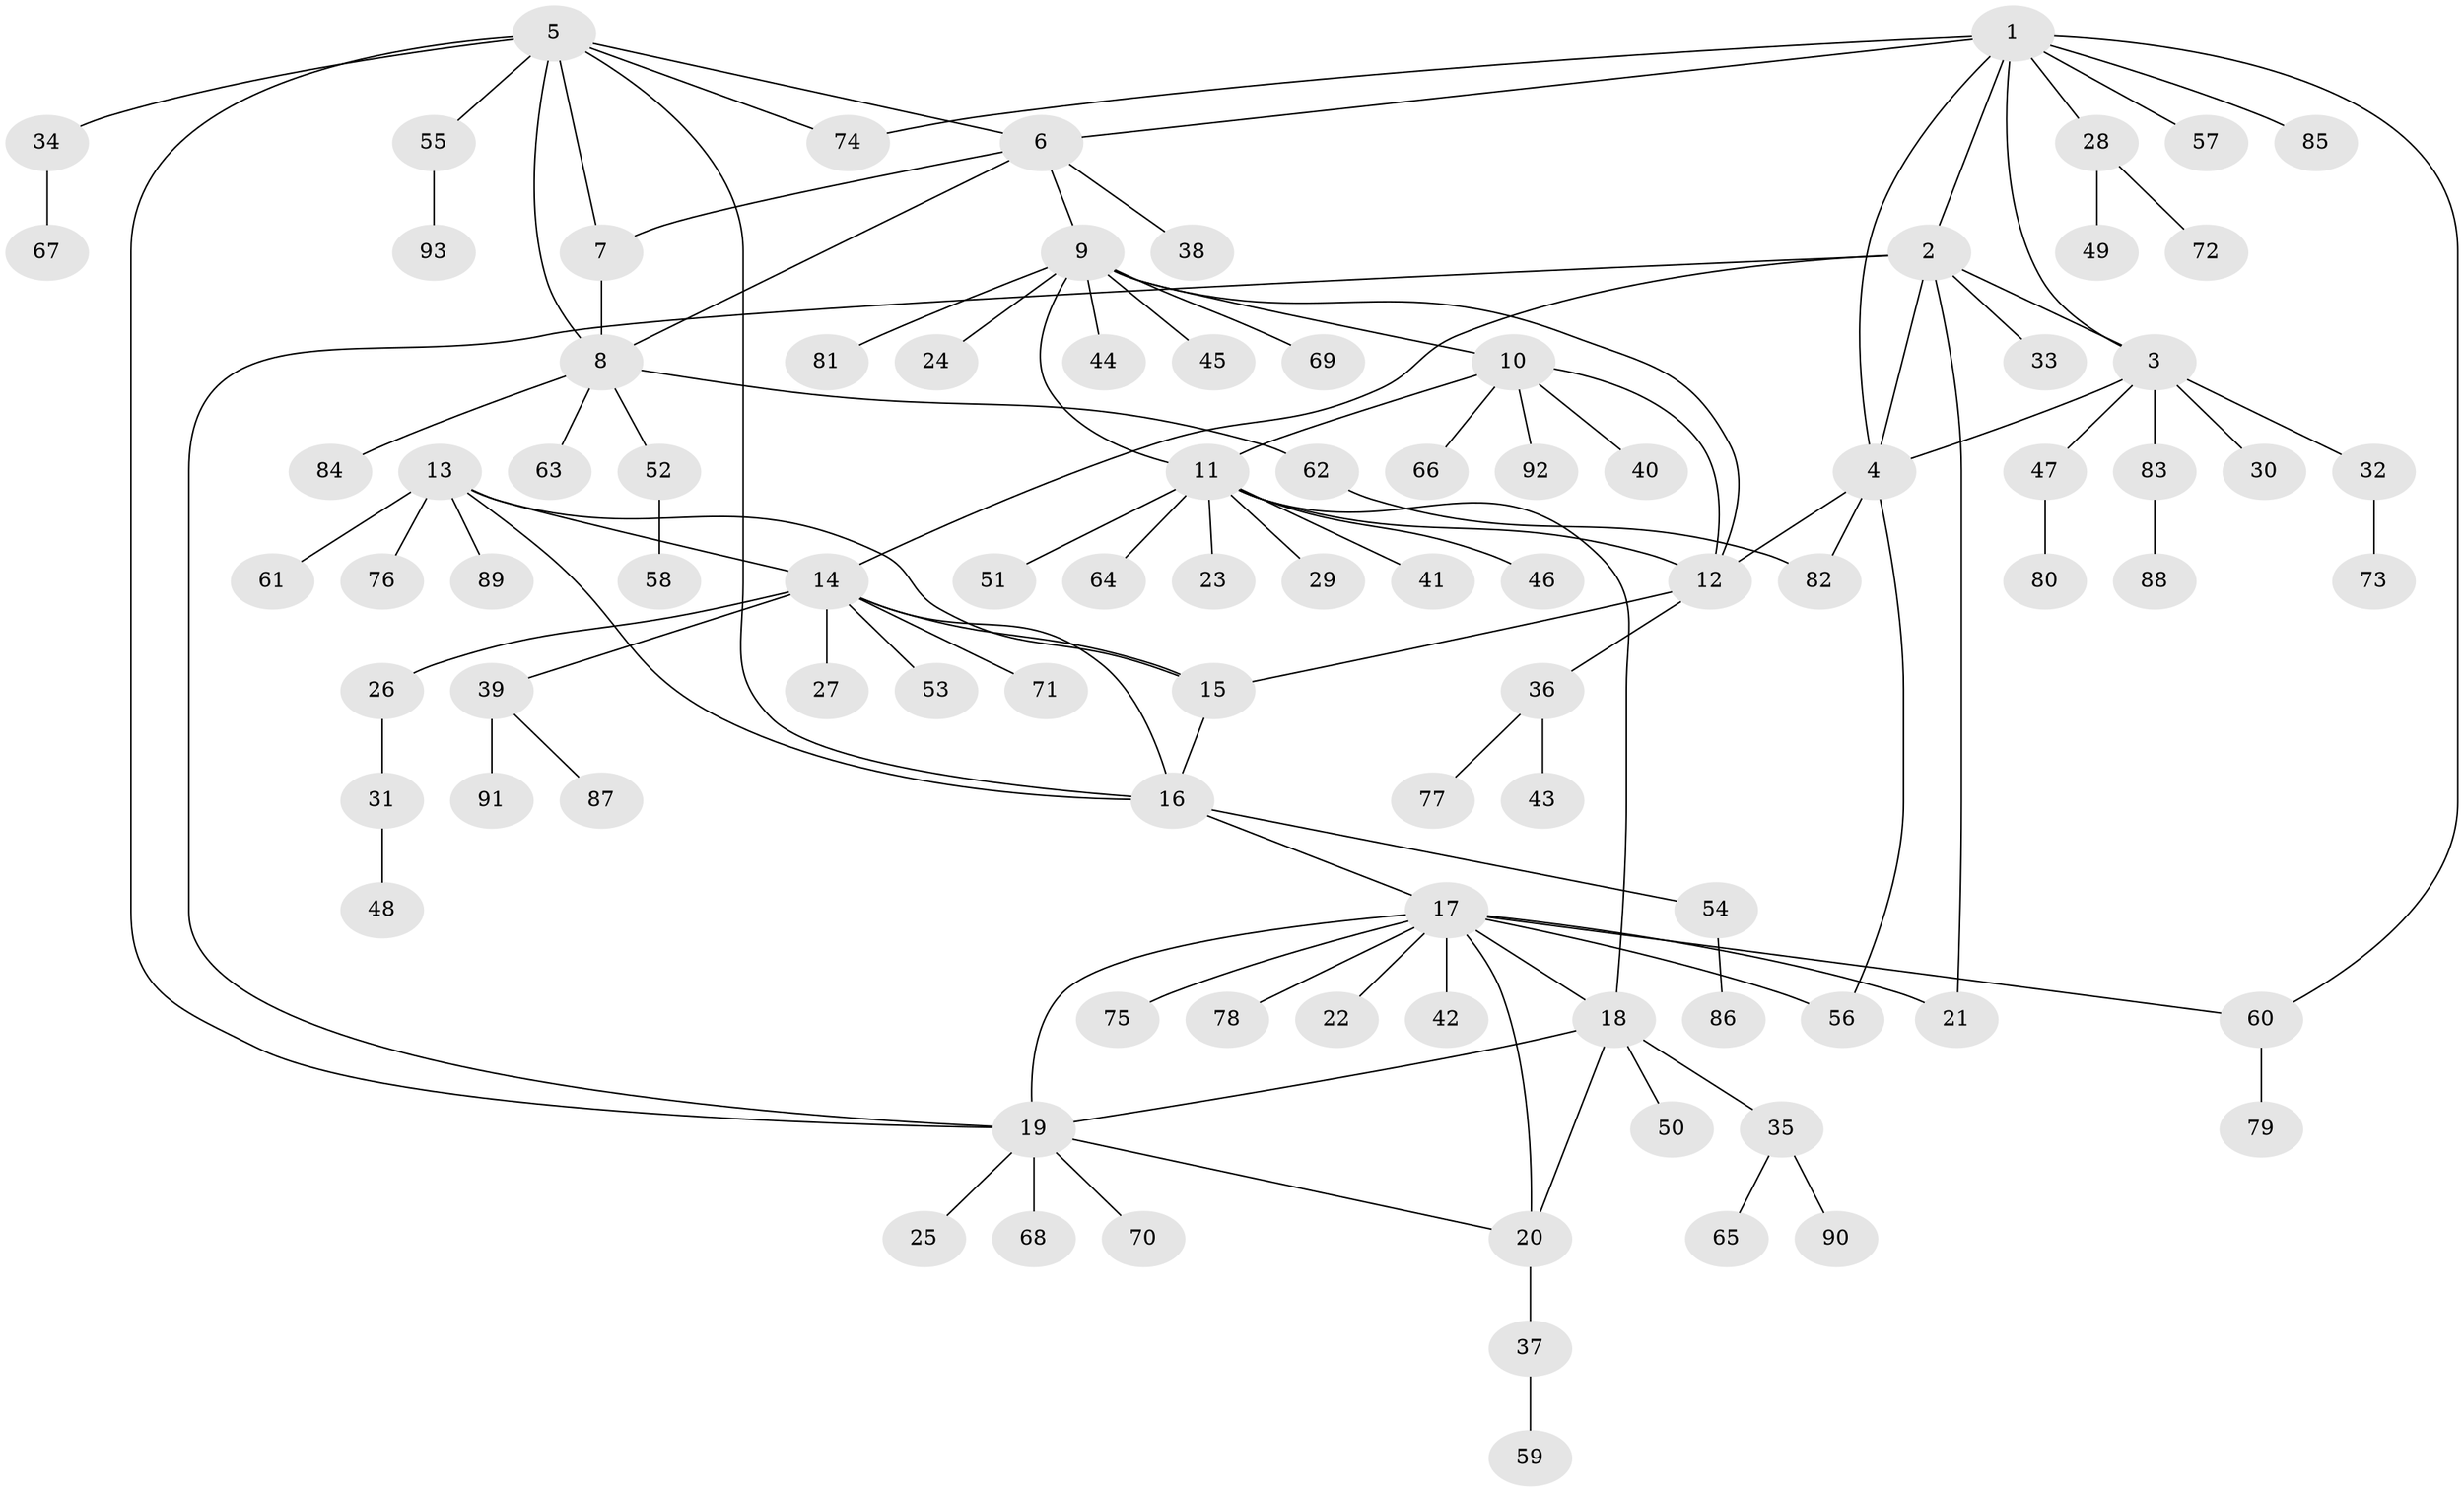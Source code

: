 // coarse degree distribution, {7: 0.05357142857142857, 6: 0.10714285714285714, 8: 0.017857142857142856, 2: 0.16071428571428573, 4: 0.07142857142857142, 1: 0.5178571428571429, 9: 0.03571428571428571, 5: 0.017857142857142856, 3: 0.017857142857142856}
// Generated by graph-tools (version 1.1) at 2025/37/03/04/25 23:37:38]
// undirected, 93 vertices, 118 edges
graph export_dot {
  node [color=gray90,style=filled];
  1;
  2;
  3;
  4;
  5;
  6;
  7;
  8;
  9;
  10;
  11;
  12;
  13;
  14;
  15;
  16;
  17;
  18;
  19;
  20;
  21;
  22;
  23;
  24;
  25;
  26;
  27;
  28;
  29;
  30;
  31;
  32;
  33;
  34;
  35;
  36;
  37;
  38;
  39;
  40;
  41;
  42;
  43;
  44;
  45;
  46;
  47;
  48;
  49;
  50;
  51;
  52;
  53;
  54;
  55;
  56;
  57;
  58;
  59;
  60;
  61;
  62;
  63;
  64;
  65;
  66;
  67;
  68;
  69;
  70;
  71;
  72;
  73;
  74;
  75;
  76;
  77;
  78;
  79;
  80;
  81;
  82;
  83;
  84;
  85;
  86;
  87;
  88;
  89;
  90;
  91;
  92;
  93;
  1 -- 2;
  1 -- 3;
  1 -- 4;
  1 -- 6;
  1 -- 28;
  1 -- 57;
  1 -- 60;
  1 -- 74;
  1 -- 85;
  2 -- 3;
  2 -- 4;
  2 -- 14;
  2 -- 19;
  2 -- 21;
  2 -- 33;
  3 -- 4;
  3 -- 30;
  3 -- 32;
  3 -- 47;
  3 -- 83;
  4 -- 12;
  4 -- 56;
  4 -- 82;
  5 -- 6;
  5 -- 7;
  5 -- 8;
  5 -- 16;
  5 -- 19;
  5 -- 34;
  5 -- 55;
  5 -- 74;
  6 -- 7;
  6 -- 8;
  6 -- 9;
  6 -- 38;
  7 -- 8;
  8 -- 52;
  8 -- 62;
  8 -- 63;
  8 -- 84;
  9 -- 10;
  9 -- 11;
  9 -- 12;
  9 -- 24;
  9 -- 44;
  9 -- 45;
  9 -- 69;
  9 -- 81;
  10 -- 11;
  10 -- 12;
  10 -- 40;
  10 -- 66;
  10 -- 92;
  11 -- 12;
  11 -- 18;
  11 -- 23;
  11 -- 29;
  11 -- 41;
  11 -- 46;
  11 -- 51;
  11 -- 64;
  12 -- 15;
  12 -- 36;
  13 -- 14;
  13 -- 15;
  13 -- 16;
  13 -- 61;
  13 -- 76;
  13 -- 89;
  14 -- 15;
  14 -- 16;
  14 -- 26;
  14 -- 27;
  14 -- 39;
  14 -- 53;
  14 -- 71;
  15 -- 16;
  16 -- 17;
  16 -- 54;
  17 -- 18;
  17 -- 19;
  17 -- 20;
  17 -- 21;
  17 -- 22;
  17 -- 42;
  17 -- 56;
  17 -- 60;
  17 -- 75;
  17 -- 78;
  18 -- 19;
  18 -- 20;
  18 -- 35;
  18 -- 50;
  19 -- 20;
  19 -- 25;
  19 -- 68;
  19 -- 70;
  20 -- 37;
  26 -- 31;
  28 -- 49;
  28 -- 72;
  31 -- 48;
  32 -- 73;
  34 -- 67;
  35 -- 65;
  35 -- 90;
  36 -- 43;
  36 -- 77;
  37 -- 59;
  39 -- 87;
  39 -- 91;
  47 -- 80;
  52 -- 58;
  54 -- 86;
  55 -- 93;
  60 -- 79;
  62 -- 82;
  83 -- 88;
}
